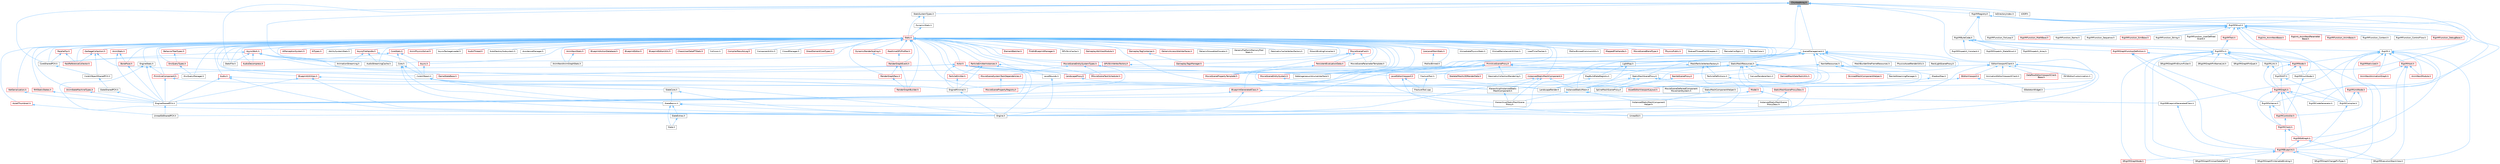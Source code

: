 digraph "ChunkedArray.h"
{
 // INTERACTIVE_SVG=YES
 // LATEX_PDF_SIZE
  bgcolor="transparent";
  edge [fontname=Helvetica,fontsize=10,labelfontname=Helvetica,labelfontsize=10];
  node [fontname=Helvetica,fontsize=10,shape=box,height=0.2,width=0.4];
  Node1 [id="Node000001",label="ChunkedArray.h",height=0.2,width=0.4,color="gray40", fillcolor="grey60", style="filled", fontcolor="black",tooltip=" "];
  Node1 -> Node2 [id="edge1_Node000001_Node000002",dir="back",color="steelblue1",style="solid",tooltip=" "];
  Node2 [id="Node000002",label="Core.h",height=0.2,width=0.4,color="grey40", fillcolor="white", style="filled",URL="$d6/dd7/Core_8h.html",tooltip=" "];
  Node2 -> Node3 [id="edge2_Node000002_Node000003",dir="back",color="steelblue1",style="solid",tooltip=" "];
  Node3 [id="Node000003",label="CoreUObject.h",height=0.2,width=0.4,color="grey40", fillcolor="white", style="filled",URL="$d0/ded/CoreUObject_8h.html",tooltip=" "];
  Node3 -> Node4 [id="edge3_Node000003_Node000004",dir="back",color="steelblue1",style="solid",tooltip=" "];
  Node4 [id="Node000004",label="Engine.h",height=0.2,width=0.4,color="grey40", fillcolor="white", style="filled",URL="$d1/d34/Public_2Engine_8h.html",tooltip=" "];
  Node3 -> Node5 [id="edge4_Node000003_Node000005",dir="back",color="steelblue1",style="solid",tooltip=" "];
  Node5 [id="Node000005",label="EngineMinimal.h",height=0.2,width=0.4,color="grey40", fillcolor="white", style="filled",URL="$d0/d2c/EngineMinimal_8h.html",tooltip=" "];
  Node5 -> Node4 [id="edge5_Node000005_Node000004",dir="back",color="steelblue1",style="solid",tooltip=" "];
  Node3 -> Node6 [id="edge6_Node000003_Node000006",dir="back",color="steelblue1",style="solid",tooltip=" "];
  Node6 [id="Node000006",label="SlateBasics.h",height=0.2,width=0.4,color="grey40", fillcolor="white", style="filled",URL="$da/d2f/SlateBasics_8h.html",tooltip=" "];
  Node6 -> Node4 [id="edge7_Node000006_Node000004",dir="back",color="steelblue1",style="solid",tooltip=" "];
  Node6 -> Node7 [id="edge8_Node000006_Node000007",dir="back",color="steelblue1",style="solid",tooltip=" "];
  Node7 [id="Node000007",label="Slate.h",height=0.2,width=0.4,color="grey40", fillcolor="white", style="filled",URL="$d2/dc0/Slate_8h.html",tooltip=" "];
  Node6 -> Node8 [id="edge9_Node000006_Node000008",dir="back",color="steelblue1",style="solid",tooltip=" "];
  Node8 [id="Node000008",label="SlateExtras.h",height=0.2,width=0.4,color="grey40", fillcolor="white", style="filled",URL="$d8/dec/SlateExtras_8h.html",tooltip=" "];
  Node8 -> Node7 [id="edge10_Node000008_Node000007",dir="back",color="steelblue1",style="solid",tooltip=" "];
  Node6 -> Node9 [id="edge11_Node000006_Node000009",dir="back",color="steelblue1",style="solid",tooltip=" "];
  Node9 [id="Node000009",label="UnrealEd.h",height=0.2,width=0.4,color="grey40", fillcolor="white", style="filled",URL="$d2/d5f/UnrealEd_8h.html",tooltip=" "];
  Node3 -> Node10 [id="edge12_Node000003_Node000010",dir="back",color="steelblue1",style="solid",tooltip=" "];
  Node10 [id="Node000010",label="SlateCore.h",height=0.2,width=0.4,color="grey40", fillcolor="white", style="filled",URL="$dc/d03/SlateCore_8h.html",tooltip=" "];
  Node10 -> Node4 [id="edge13_Node000010_Node000004",dir="back",color="steelblue1",style="solid",tooltip=" "];
  Node10 -> Node6 [id="edge14_Node000010_Node000006",dir="back",color="steelblue1",style="solid",tooltip=" "];
  Node2 -> Node4 [id="edge15_Node000002_Node000004",dir="back",color="steelblue1",style="solid",tooltip=" "];
  Node2 -> Node6 [id="edge16_Node000002_Node000006",dir="back",color="steelblue1",style="solid",tooltip=" "];
  Node1 -> Node11 [id="edge17_Node000001_Node000011",dir="back",color="steelblue1",style="solid",tooltip=" "];
  Node11 [id="Node000011",label="CoreSharedPCH.h",height=0.2,width=0.4,color="grey40", fillcolor="white", style="filled",URL="$d8/de5/CoreSharedPCH_8h.html",tooltip=" "];
  Node11 -> Node12 [id="edge18_Node000011_Node000012",dir="back",color="steelblue1",style="solid",tooltip=" "];
  Node12 [id="Node000012",label="CoreUObjectSharedPCH.h",height=0.2,width=0.4,color="grey40", fillcolor="white", style="filled",URL="$de/d2f/CoreUObjectSharedPCH_8h.html",tooltip=" "];
  Node12 -> Node13 [id="edge19_Node000012_Node000013",dir="back",color="steelblue1",style="solid",tooltip=" "];
  Node13 [id="Node000013",label="SlateSharedPCH.h",height=0.2,width=0.4,color="grey40", fillcolor="white", style="filled",URL="$d1/dfc/SlateSharedPCH_8h.html",tooltip=" "];
  Node13 -> Node14 [id="edge20_Node000013_Node000014",dir="back",color="steelblue1",style="solid",tooltip=" "];
  Node14 [id="Node000014",label="EngineSharedPCH.h",height=0.2,width=0.4,color="grey40", fillcolor="white", style="filled",URL="$dc/dbb/EngineSharedPCH_8h.html",tooltip=" "];
  Node14 -> Node15 [id="edge21_Node000014_Node000015",dir="back",color="steelblue1",style="solid",tooltip=" "];
  Node15 [id="Node000015",label="UnrealEdSharedPCH.h",height=0.2,width=0.4,color="grey40", fillcolor="white", style="filled",URL="$d1/de6/UnrealEdSharedPCH_8h.html",tooltip=" "];
  Node1 -> Node16 [id="edge22_Node000001_Node000016",dir="back",color="steelblue1",style="solid",tooltip=" "];
  Node16 [id="Node000016",label="IoDirectoryIndex.h",height=0.2,width=0.4,color="grey40", fillcolor="white", style="filled",URL="$d2/de0/IoDirectoryIndex_8h.html",tooltip=" "];
  Node1 -> Node17 [id="edge23_Node000001_Node000017",dir="back",color="steelblue1",style="solid",tooltip=" "];
  Node17 [id="Node000017",label="LightMap.h",height=0.2,width=0.4,color="grey40", fillcolor="white", style="filled",URL="$d1/d76/LightMap_8h.html",tooltip=" "];
  Node17 -> Node18 [id="edge24_Node000017_Node000018",dir="back",color="steelblue1",style="solid",tooltip=" "];
  Node18 [id="Node000018",label="InstancedStaticMesh.h",height=0.2,width=0.4,color="grey40", fillcolor="white", style="filled",URL="$dd/d89/InstancedStaticMesh_8h.html",tooltip=" "];
  Node18 -> Node19 [id="edge25_Node000018_Node000019",dir="back",color="steelblue1",style="solid",tooltip=" "];
  Node19 [id="Node000019",label="HierarchicalStaticMeshScene\lProxy.h",height=0.2,width=0.4,color="grey40", fillcolor="white", style="filled",URL="$d3/d4d/HierarchicalStaticMeshSceneProxy_8h.html",tooltip=" "];
  Node18 -> Node20 [id="edge26_Node000018_Node000020",dir="back",color="steelblue1",style="solid",tooltip=" "];
  Node20 [id="Node000020",label="InstancedStaticMeshComponent\lHelper.h",height=0.2,width=0.4,color="grey40", fillcolor="white", style="filled",URL="$dc/dc7/InstancedStaticMeshComponentHelper_8h.html",tooltip=" "];
  Node18 -> Node21 [id="edge27_Node000018_Node000021",dir="back",color="steelblue1",style="solid",tooltip=" "];
  Node21 [id="Node000021",label="InstancedStaticMeshScene\lProxyDesc.h",height=0.2,width=0.4,color="grey40", fillcolor="white", style="filled",URL="$db/dcf/InstancedStaticMeshSceneProxyDesc_8h.html",tooltip=" "];
  Node17 -> Node22 [id="edge28_Node000017_Node000022",dir="back",color="steelblue1",style="solid",tooltip=" "];
  Node22 [id="Node000022",label="MapBuildDataRegistry.h",height=0.2,width=0.4,color="grey40", fillcolor="white", style="filled",URL="$df/dac/MapBuildDataRegistry_8h.html",tooltip=" "];
  Node22 -> Node23 [id="edge29_Node000022_Node000023",dir="back",color="steelblue1",style="solid",tooltip=" "];
  Node23 [id="Node000023",label="LandscapeRender.h",height=0.2,width=0.4,color="grey40", fillcolor="white", style="filled",URL="$df/d67/LandscapeRender_8h.html",tooltip=" "];
  Node1 -> Node24 [id="edge30_Node000001_Node000024",dir="back",color="steelblue1",style="solid",tooltip=" "];
  Node24 [id="Node000024",label="MovieSceneDeferredComponent\lMovementSystem.h",height=0.2,width=0.4,color="grey40", fillcolor="white", style="filled",URL="$d6/d9d/MovieSceneDeferredComponentMovementSystem_8h.html",tooltip=" "];
  Node1 -> Node25 [id="edge31_Node000001_Node000025",dir="back",color="steelblue1",style="solid",tooltip=" "];
  Node25 [id="Node000025",label="RigVMRegistry.h",height=0.2,width=0.4,color="grey40", fillcolor="white", style="filled",URL="$dc/d40/RigVMRegistry_8h.html",tooltip=" "];
  Node25 -> Node26 [id="edge32_Node000025_Node000026",dir="back",color="steelblue1",style="solid",tooltip=" "];
  Node26 [id="Node000026",label="RigVM.h",height=0.2,width=0.4,color="grey40", fillcolor="white", style="filled",URL="$d0/d5e/RigVM_8h.html",tooltip=" "];
  Node26 -> Node27 [id="edge33_Node000026_Node000027",dir="back",color="steelblue1",style="solid",tooltip=" "];
  Node27 [id="Node000027",label="AnimNextAnimationGraph.h",height=0.2,width=0.4,color="red", fillcolor="#FFF0F0", style="filled",URL="$d4/dc3/AnimNextAnimationGraph_8h.html",tooltip=" "];
  Node26 -> Node32 [id="edge34_Node000026_Node000032",dir="back",color="steelblue1",style="solid",tooltip=" "];
  Node32 [id="Node000032",label="AnimNextModule.h",height=0.2,width=0.4,color="red", fillcolor="#FFF0F0", style="filled",URL="$d1/dac/AnimNextModule_8h.html",tooltip=" "];
  Node26 -> Node35 [id="edge35_Node000026_Node000035",dir="back",color="steelblue1",style="solid",tooltip=" "];
  Node35 [id="Node000035",label="RigVMBlueprint.h",height=0.2,width=0.4,color="red", fillcolor="#FFF0F0", style="filled",URL="$df/d44/RigVMBlueprint_8h.html",tooltip=" "];
  Node35 -> Node56 [id="edge36_Node000035_Node000056",dir="back",color="steelblue1",style="solid",tooltip=" "];
  Node56 [id="Node000056",label="SRigVMExecutionStackView.h",height=0.2,width=0.4,color="grey40", fillcolor="white", style="filled",URL="$d9/d2b/SRigVMExecutionStackView_8h.html",tooltip=" "];
  Node35 -> Node58 [id="edge37_Node000035_Node000058",dir="back",color="steelblue1",style="solid",tooltip=" "];
  Node58 [id="Node000058",label="SRigVMGraphChangePinType.h",height=0.2,width=0.4,color="grey40", fillcolor="white", style="filled",URL="$d4/da7/SRigVMGraphChangePinType_8h.html",tooltip=" "];
  Node35 -> Node61 [id="edge38_Node000035_Node000061",dir="back",color="steelblue1",style="solid",tooltip=" "];
  Node61 [id="Node000061",label="SRigVMGraphNode.h",height=0.2,width=0.4,color="red", fillcolor="#FFF0F0", style="filled",URL="$d0/d1e/SRigVMGraphNode_8h.html",tooltip=" "];
  Node35 -> Node63 [id="edge39_Node000035_Node000063",dir="back",color="steelblue1",style="solid",tooltip=" "];
  Node63 [id="Node000063",label="SRigVMGraphPinUserDataPath.h",height=0.2,width=0.4,color="grey40", fillcolor="white", style="filled",URL="$d5/d31/SRigVMGraphPinUserDataPath_8h.html",tooltip=" "];
  Node35 -> Node64 [id="edge40_Node000035_Node000064",dir="back",color="steelblue1",style="solid",tooltip=" "];
  Node64 [id="Node000064",label="SRigVMGraphPinVariableBinding.h",height=0.2,width=0.4,color="grey40", fillcolor="white", style="filled",URL="$db/dca/SRigVMGraphPinVariableBinding_8h.html",tooltip=" "];
  Node26 -> Node67 [id="edge41_Node000026_Node000067",dir="back",color="steelblue1",style="solid",tooltip=" "];
  Node67 [id="Node000067",label="RigVMBlueprintGeneratedClass.h",height=0.2,width=0.4,color="grey40", fillcolor="white", style="filled",URL="$d4/dec/RigVMBlueprintGeneratedClass_8h.html",tooltip=" "];
  Node67 -> Node35 [id="edge42_Node000067_Node000035",dir="back",color="steelblue1",style="solid",tooltip=" "];
  Node26 -> Node68 [id="edge43_Node000026_Node000068",dir="back",color="steelblue1",style="solid",tooltip=" "];
  Node68 [id="Node000068",label="RigVMCodeGenerator.h",height=0.2,width=0.4,color="grey40", fillcolor="white", style="filled",URL="$d4/d2b/RigVMCodeGenerator_8h.html",tooltip=" "];
  Node26 -> Node69 [id="edge44_Node000026_Node000069",dir="back",color="steelblue1",style="solid",tooltip=" "];
  Node69 [id="Node000069",label="RigVMCompiler.h",height=0.2,width=0.4,color="grey40", fillcolor="white", style="filled",URL="$d7/d63/RigVMCompiler_8h.html",tooltip=" "];
  Node69 -> Node35 [id="edge45_Node000069_Node000035",dir="back",color="steelblue1",style="solid",tooltip=" "];
  Node26 -> Node70 [id="edge46_Node000026_Node000070",dir="back",color="steelblue1",style="solid",tooltip=" "];
  Node70 [id="Node000070",label="RigVMEdGraph.h",height=0.2,width=0.4,color="red", fillcolor="#FFF0F0", style="filled",URL="$d9/d8c/RigVMEdGraph_8h.html",tooltip=" "];
  Node70 -> Node35 [id="edge47_Node000070_Node000035",dir="back",color="steelblue1",style="solid",tooltip=" "];
  Node70 -> Node56 [id="edge48_Node000070_Node000056",dir="back",color="steelblue1",style="solid",tooltip=" "];
  Node26 -> Node74 [id="edge49_Node000026_Node000074",dir="back",color="steelblue1",style="solid",tooltip=" "];
  Node74 [id="Node000074",label="RigVMHost.h",height=0.2,width=0.4,color="red", fillcolor="#FFF0F0", style="filled",URL="$d5/d04/RigVMHost_8h.html",tooltip=" "];
  Node74 -> Node27 [id="edge50_Node000074_Node000027",dir="back",color="steelblue1",style="solid",tooltip=" "];
  Node74 -> Node32 [id="edge51_Node000074_Node000032",dir="back",color="steelblue1",style="solid",tooltip=" "];
  Node74 -> Node35 [id="edge52_Node000074_Node000035",dir="back",color="steelblue1",style="solid",tooltip=" "];
  Node74 -> Node56 [id="edge53_Node000074_Node000056",dir="back",color="steelblue1",style="solid",tooltip=" "];
  Node26 -> Node115 [id="edge54_Node000026_Node000115",dir="back",color="steelblue1",style="solid",tooltip=" "];
  Node115 [id="Node000115",label="RigVMNativized.h",height=0.2,width=0.4,color="red", fillcolor="#FFF0F0", style="filled",URL="$df/d99/RigVMNativized_8h.html",tooltip=" "];
  Node26 -> Node117 [id="edge55_Node000026_Node000117",dir="back",color="steelblue1",style="solid",tooltip=" "];
  Node117 [id="Node000117",label="RigVMNode.h",height=0.2,width=0.4,color="red", fillcolor="#FFF0F0", style="filled",URL="$df/d31/RigVMNode_8h.html",tooltip=" "];
  Node117 -> Node118 [id="edge56_Node000117_Node000118",dir="back",color="steelblue1",style="solid",tooltip=" "];
  Node118 [id="Node000118",label="RigVMAST.h",height=0.2,width=0.4,color="grey40", fillcolor="white", style="filled",URL="$d9/d6d/RigVMAST_8h.html",tooltip=" "];
  Node118 -> Node69 [id="edge57_Node000118_Node000069",dir="back",color="steelblue1",style="solid",tooltip=" "];
  Node118 -> Node119 [id="edge58_Node000118_Node000119",dir="back",color="steelblue1",style="solid",tooltip=" "];
  Node119 [id="Node000119",label="RigVMGraph.h",height=0.2,width=0.4,color="red", fillcolor="#FFF0F0", style="filled",URL="$d7/dfd/RigVMGraph_8h.html",tooltip=" "];
  Node119 -> Node120 [id="edge59_Node000119_Node000120",dir="back",color="steelblue1",style="solid",tooltip=" "];
  Node120 [id="Node000120",label="RigVMClient.h",height=0.2,width=0.4,color="red", fillcolor="#FFF0F0", style="filled",URL="$db/d93/RigVMClient_8h.html",tooltip=" "];
  Node120 -> Node35 [id="edge60_Node000120_Node000035",dir="back",color="steelblue1",style="solid",tooltip=" "];
  Node120 -> Node70 [id="edge61_Node000120_Node000070",dir="back",color="steelblue1",style="solid",tooltip=" "];
  Node119 -> Node68 [id="edge62_Node000119_Node000068",dir="back",color="steelblue1",style="solid",tooltip=" "];
  Node119 -> Node69 [id="edge63_Node000119_Node000069",dir="back",color="steelblue1",style="solid",tooltip=" "];
  Node119 -> Node124 [id="edge64_Node000119_Node000124",dir="back",color="steelblue1",style="solid",tooltip=" "];
  Node124 [id="Node000124",label="RigVMController.h",height=0.2,width=0.4,color="red", fillcolor="#FFF0F0", style="filled",URL="$da/d1e/RigVMController_8h.html",tooltip=" "];
  Node124 -> Node120 [id="edge65_Node000124_Node000120",dir="back",color="steelblue1",style="solid",tooltip=" "];
  Node119 -> Node70 [id="edge66_Node000119_Node000070",dir="back",color="steelblue1",style="solid",tooltip=" "];
  Node119 -> Node135 [id="edge67_Node000119_Node000135",dir="back",color="steelblue1",style="solid",tooltip=" "];
  Node135 [id="Node000135",label="RigVMSchema.h",height=0.2,width=0.4,color="grey40", fillcolor="white", style="filled",URL="$d7/dc2/RigVMSchema_8h.html",tooltip=" "];
  Node135 -> Node120 [id="edge68_Node000135_Node000120",dir="back",color="steelblue1",style="solid",tooltip=" "];
  Node135 -> Node124 [id="edge69_Node000135_Node000124",dir="back",color="steelblue1",style="solid",tooltip=" "];
  Node117 -> Node140 [id="edge70_Node000117_Node000140",dir="back",color="steelblue1",style="solid",tooltip=" "];
  Node140 [id="Node000140",label="RigVMEnumNode.h",height=0.2,width=0.4,color="grey40", fillcolor="white", style="filled",URL="$d8/d16/RigVMEnumNode_8h.html",tooltip=" "];
  Node140 -> Node124 [id="edge71_Node000140_Node000124",dir="back",color="steelblue1",style="solid",tooltip=" "];
  Node117 -> Node119 [id="edge72_Node000117_Node000119",dir="back",color="steelblue1",style="solid",tooltip=" "];
  Node26 -> Node56 [id="edge73_Node000026_Node000056",dir="back",color="steelblue1",style="solid",tooltip=" "];
  Node25 -> Node118 [id="edge74_Node000025_Node000118",dir="back",color="steelblue1",style="solid",tooltip=" "];
  Node25 -> Node158 [id="edge75_Node000025_Node000158",dir="back",color="steelblue1",style="solid",tooltip=" "];
  Node158 [id="Node000158",label="RigVMByteCode.h",height=0.2,width=0.4,color="grey40", fillcolor="white", style="filled",URL="$da/d6c/RigVMByteCode_8h.html",tooltip=" "];
  Node158 -> Node26 [id="edge76_Node000158_Node000026",dir="back",color="steelblue1",style="solid",tooltip=" "];
  Node158 -> Node159 [id="edge77_Node000158_Node000159",dir="back",color="steelblue1",style="solid",tooltip=" "];
  Node159 [id="Node000159",label="RigVMDispatch_Array.h",height=0.2,width=0.4,color="grey40", fillcolor="white", style="filled",URL="$d5/d45/RigVMDispatch__Array_8h.html",tooltip=" "];
  Node158 -> Node160 [id="edge78_Node000158_Node000160",dir="back",color="steelblue1",style="solid",tooltip=" "];
  Node160 [id="Node000160",label="RigVMDispatch_Constant.h",height=0.2,width=0.4,color="grey40", fillcolor="white", style="filled",URL="$d2/dbe/RigVMDispatch__Constant_8h.html",tooltip=" "];
  Node158 -> Node161 [id="edge79_Node000158_Node000161",dir="back",color="steelblue1",style="solid",tooltip=" "];
  Node161 [id="Node000161",label="RigVMDispatch_MakeStruct.h",height=0.2,width=0.4,color="grey40", fillcolor="white", style="filled",URL="$db/d49/RigVMDispatch__MakeStruct_8h.html",tooltip=" "];
  Node158 -> Node162 [id="edge80_Node000158_Node000162",dir="back",color="steelblue1",style="solid",tooltip=" "];
  Node162 [id="Node000162",label="RigVMGraphFunctionDefinition.h",height=0.2,width=0.4,color="red", fillcolor="#FFF0F0", style="filled",URL="$d1/db1/RigVMGraphFunctionDefinition_8h.html",tooltip=" "];
  Node162 -> Node35 [id="edge81_Node000162_Node000035",dir="back",color="steelblue1",style="solid",tooltip=" "];
  Node162 -> Node117 [id="edge82_Node000162_Node000117",dir="back",color="steelblue1",style="solid",tooltip=" "];
  Node162 -> Node135 [id="edge83_Node000162_Node000135",dir="back",color="steelblue1",style="solid",tooltip=" "];
  Node158 -> Node164 [id="edge84_Node000158_Node000164",dir="back",color="steelblue1",style="solid",tooltip=" "];
  Node164 [id="Node000164",label="RigVMPin.h",height=0.2,width=0.4,color="grey40", fillcolor="white", style="filled",URL="$d3/d56/RigVMPin_8h.html",tooltip=" "];
  Node164 -> Node118 [id="edge85_Node000164_Node000118",dir="back",color="steelblue1",style="solid",tooltip=" "];
  Node164 -> Node140 [id="edge86_Node000164_Node000140",dir="back",color="steelblue1",style="solid",tooltip=" "];
  Node164 -> Node165 [id="edge87_Node000164_Node000165",dir="back",color="steelblue1",style="solid",tooltip=" "];
  Node165 [id="Node000165",label="RigVMLink.h",height=0.2,width=0.4,color="grey40", fillcolor="white", style="filled",URL="$d0/db1/RigVMLink_8h.html",tooltip=" "];
  Node165 -> Node118 [id="edge88_Node000165_Node000118",dir="back",color="steelblue1",style="solid",tooltip=" "];
  Node165 -> Node119 [id="edge89_Node000165_Node000119",dir="back",color="steelblue1",style="solid",tooltip=" "];
  Node164 -> Node117 [id="edge90_Node000164_Node000117",dir="back",color="steelblue1",style="solid",tooltip=" "];
  Node164 -> Node58 [id="edge91_Node000164_Node000058",dir="back",color="steelblue1",style="solid",tooltip=" "];
  Node164 -> Node61 [id="edge92_Node000164_Node000061",dir="back",color="steelblue1",style="solid",tooltip=" "];
  Node164 -> Node166 [id="edge93_Node000164_Node000166",dir="back",color="steelblue1",style="solid",tooltip=" "];
  Node166 [id="Node000166",label="SRigVMGraphPinEnumPicker.h",height=0.2,width=0.4,color="grey40", fillcolor="white", style="filled",URL="$d9/dd1/SRigVMGraphPinEnumPicker_8h.html",tooltip=" "];
  Node164 -> Node73 [id="edge94_Node000164_Node000073",dir="back",color="steelblue1",style="solid",tooltip=" "];
  Node73 [id="Node000073",label="SRigVMGraphPinNameList.h",height=0.2,width=0.4,color="grey40", fillcolor="white", style="filled",URL="$d7/dfc/SRigVMGraphPinNameList_8h.html",tooltip=" "];
  Node164 -> Node167 [id="edge95_Node000164_Node000167",dir="back",color="steelblue1",style="solid",tooltip=" "];
  Node167 [id="Node000167",label="SRigVMGraphPinQuat.h",height=0.2,width=0.4,color="grey40", fillcolor="white", style="filled",URL="$de/dda/SRigVMGraphPinQuat_8h.html",tooltip=" "];
  Node164 -> Node63 [id="edge96_Node000164_Node000063",dir="back",color="steelblue1",style="solid",tooltip=" "];
  Node164 -> Node64 [id="edge97_Node000164_Node000064",dir="back",color="steelblue1",style="solid",tooltip=" "];
  Node25 -> Node164 [id="edge98_Node000025_Node000164",dir="back",color="steelblue1",style="solid",tooltip=" "];
  Node25 -> Node135 [id="edge99_Node000025_Node000135",dir="back",color="steelblue1",style="solid",tooltip=" "];
  Node25 -> Node168 [id="edge100_Node000025_Node000168",dir="back",color="steelblue1",style="solid",tooltip=" "];
  Node168 [id="Node000168",label="RigVMStruct.h",height=0.2,width=0.4,color="grey40", fillcolor="white", style="filled",URL="$de/dfb/RigVMStruct_8h.html",tooltip=" "];
  Node168 -> Node95 [id="edge101_Node000168_Node000095",dir="back",color="steelblue1",style="solid",tooltip=" "];
  Node95 [id="Node000095",label="RigUnit_AnimNextBase.h",height=0.2,width=0.4,color="red", fillcolor="#FFF0F0", style="filled",URL="$df/d32/RigUnit__AnimNextBase_8h.html",tooltip=" "];
  Node168 -> Node169 [id="edge102_Node000168_Node000169",dir="back",color="steelblue1",style="solid",tooltip=" "];
  Node169 [id="Node000169",label="RigUnit_AnimNextParameter\lBase.h",height=0.2,width=0.4,color="red", fillcolor="#FFF0F0", style="filled",URL="$d6/d66/RigUnit__AnimNextParameterBase_8h.html",tooltip=" "];
  Node168 -> Node69 [id="edge103_Node000168_Node000069",dir="back",color="steelblue1",style="solid",tooltip=" "];
  Node168 -> Node170 [id="edge104_Node000168_Node000170",dir="back",color="steelblue1",style="solid",tooltip=" "];
  Node170 [id="Node000170",label="RigVMFunction_AnimBase.h",height=0.2,width=0.4,color="red", fillcolor="#FFF0F0", style="filled",URL="$d8/da4/RigVMFunction__AnimBase_8h.html",tooltip=" "];
  Node168 -> Node177 [id="edge105_Node000168_Node000177",dir="back",color="steelblue1",style="solid",tooltip=" "];
  Node177 [id="Node000177",label="RigVMFunction_Context.h",height=0.2,width=0.4,color="grey40", fillcolor="white", style="filled",URL="$d0/d18/RigVMFunction__Context_8h.html",tooltip=" "];
  Node168 -> Node178 [id="edge106_Node000168_Node000178",dir="back",color="steelblue1",style="solid",tooltip=" "];
  Node178 [id="Node000178",label="RigVMFunction_ControlFlow.h",height=0.2,width=0.4,color="grey40", fillcolor="white", style="filled",URL="$d6/d2f/RigVMFunction__ControlFlow_8h.html",tooltip=" "];
  Node168 -> Node179 [id="edge107_Node000168_Node000179",dir="back",color="steelblue1",style="solid",tooltip=" "];
  Node179 [id="Node000179",label="RigVMFunction_DebugBase.h",height=0.2,width=0.4,color="red", fillcolor="#FFF0F0", style="filled",URL="$de/dff/RigVMFunction__DebugBase_8h.html",tooltip=" "];
  Node168 -> Node187 [id="edge108_Node000168_Node000187",dir="back",color="steelblue1",style="solid",tooltip=" "];
  Node187 [id="Node000187",label="RigVMFunction_ForLoop.h",height=0.2,width=0.4,color="grey40", fillcolor="white", style="filled",URL="$de/d12/RigVMFunction__ForLoop_8h.html",tooltip=" "];
  Node168 -> Node188 [id="edge109_Node000168_Node000188",dir="back",color="steelblue1",style="solid",tooltip=" "];
  Node188 [id="Node000188",label="RigVMFunction_MathBase.h",height=0.2,width=0.4,color="red", fillcolor="#FFF0F0", style="filled",URL="$d2/da2/RigVMFunction__MathBase_8h.html",tooltip=" "];
  Node168 -> Node203 [id="edge110_Node000168_Node000203",dir="back",color="steelblue1",style="solid",tooltip=" "];
  Node203 [id="Node000203",label="RigVMFunction_Name.h",height=0.2,width=0.4,color="grey40", fillcolor="white", style="filled",URL="$d0/d8e/RigVMFunction__Name_8h.html",tooltip=" "];
  Node168 -> Node204 [id="edge111_Node000168_Node000204",dir="back",color="steelblue1",style="solid",tooltip=" "];
  Node204 [id="Node000204",label="RigVMFunction_Sequence.h",height=0.2,width=0.4,color="grey40", fillcolor="white", style="filled",URL="$d9/de3/RigVMFunction__Sequence_8h.html",tooltip=" "];
  Node168 -> Node205 [id="edge112_Node000168_Node000205",dir="back",color="steelblue1",style="solid",tooltip=" "];
  Node205 [id="Node000205",label="RigVMFunction_SimBase.h",height=0.2,width=0.4,color="red", fillcolor="#FFF0F0", style="filled",URL="$de/dca/RigVMFunction__SimBase_8h.html",tooltip=" "];
  Node168 -> Node213 [id="edge113_Node000168_Node000213",dir="back",color="steelblue1",style="solid",tooltip=" "];
  Node213 [id="Node000213",label="RigVMFunction_String.h",height=0.2,width=0.4,color="grey40", fillcolor="white", style="filled",URL="$d6/d74/RigVMFunction__String_8h.html",tooltip=" "];
  Node168 -> Node214 [id="edge114_Node000168_Node000214",dir="back",color="steelblue1",style="solid",tooltip=" "];
  Node214 [id="Node000214",label="RigVMFunction_UserDefined\lEvent.h",height=0.2,width=0.4,color="grey40", fillcolor="white", style="filled",URL="$d7/d35/RigVMFunction__UserDefinedEvent_8h.html",tooltip=" "];
  Node168 -> Node117 [id="edge115_Node000168_Node000117",dir="back",color="steelblue1",style="solid",tooltip=" "];
  Node168 -> Node215 [id="edge116_Node000168_Node000215",dir="back",color="steelblue1",style="solid",tooltip=" "];
  Node215 [id="Node000215",label="RigVMTrait.h",height=0.2,width=0.4,color="red", fillcolor="#FFF0F0", style="filled",URL="$d7/d56/RigVMTrait_8h.html",tooltip=" "];
  Node215 -> Node164 [id="edge117_Node000215_Node000164",dir="back",color="steelblue1",style="solid",tooltip=" "];
  Node168 -> Node153 [id="edge118_Node000168_Node000153",dir="back",color="steelblue1",style="solid",tooltip=" "];
  Node153 [id="Node000153",label="RigVMUnitNode.h",height=0.2,width=0.4,color="red", fillcolor="#FFF0F0", style="filled",URL="$d1/dbc/RigVMUnitNode_8h.html",tooltip=" "];
  Node153 -> Node69 [id="edge119_Node000153_Node000069",dir="back",color="steelblue1",style="solid",tooltip=" "];
  Node153 -> Node124 [id="edge120_Node000153_Node000124",dir="back",color="steelblue1",style="solid",tooltip=" "];
  Node1 -> Node218 [id="edge121_Node000001_Node000218",dir="back",color="steelblue1",style="solid",tooltip=" "];
  Node218 [id="Node000218",label="SceneManagement.h",height=0.2,width=0.4,color="grey40", fillcolor="white", style="filled",URL="$de/db9/SceneManagement_8h.html",tooltip=" "];
  Node218 -> Node219 [id="edge122_Node000218_Node000219",dir="back",color="steelblue1",style="solid",tooltip=" "];
  Node219 [id="Node000219",label="EditorViewportClient.h",height=0.2,width=0.4,color="grey40", fillcolor="white", style="filled",URL="$d4/d41/EditorViewportClient_8h.html",tooltip=" "];
  Node219 -> Node220 [id="edge123_Node000219_Node000220",dir="back",color="steelblue1",style="solid",tooltip=" "];
  Node220 [id="Node000220",label="AnimationEditorViewportClient.h",height=0.2,width=0.4,color="grey40", fillcolor="white", style="filled",URL="$d1/d45/AnimationEditorViewportClient_8h.html",tooltip=" "];
  Node219 -> Node221 [id="edge124_Node000219_Node000221",dir="back",color="steelblue1",style="solid",tooltip=" "];
  Node221 [id="Node000221",label="DataflowEditorViewportClient\lBase.h",height=0.2,width=0.4,color="red", fillcolor="#FFF0F0", style="filled",URL="$d8/ddd/DataflowEditorViewportClientBase_8h.html",tooltip=" "];
  Node219 -> Node224 [id="edge125_Node000219_Node000224",dir="back",color="steelblue1",style="solid",tooltip=" "];
  Node224 [id="Node000224",label="ISCSEditorCustomization.h",height=0.2,width=0.4,color="grey40", fillcolor="white", style="filled",URL="$de/d19/ISCSEditorCustomization_8h.html",tooltip=" "];
  Node219 -> Node225 [id="edge126_Node000219_Node000225",dir="back",color="steelblue1",style="solid",tooltip=" "];
  Node225 [id="Node000225",label="LevelEditorViewport.h",height=0.2,width=0.4,color="red", fillcolor="#FFF0F0", style="filled",URL="$d4/ddf/LevelEditorViewport_8h.html",tooltip=" "];
  Node225 -> Node230 [id="edge127_Node000225_Node000230",dir="back",color="steelblue1",style="solid",tooltip=" "];
  Node230 [id="Node000230",label="FractureTool.cpp",height=0.2,width=0.4,color="grey40", fillcolor="white", style="filled",URL="$dc/d9a/FractureTool_8cpp.html",tooltip=" "];
  Node225 -> Node9 [id="edge128_Node000225_Node000009",dir="back",color="steelblue1",style="solid",tooltip=" "];
  Node219 -> Node231 [id="edge129_Node000219_Node000231",dir="back",color="steelblue1",style="solid",tooltip=" "];
  Node231 [id="Node000231",label="SEditorViewport.h",height=0.2,width=0.4,color="red", fillcolor="#FFF0F0", style="filled",URL="$dd/de0/SEditorViewport_8h.html",tooltip=" "];
  Node231 -> Node232 [id="edge130_Node000231_Node000232",dir="back",color="steelblue1",style="solid",tooltip=" "];
  Node232 [id="Node000232",label="AssetEditorViewportLayout.h",height=0.2,width=0.4,color="red", fillcolor="#FFF0F0", style="filled",URL="$df/d46/AssetEditorViewportLayout_8h.html",tooltip=" "];
  Node231 -> Node241 [id="edge131_Node000231_Node000241",dir="back",color="steelblue1",style="solid",tooltip=" "];
  Node241 [id="Node000241",label="SSkeletonWidget.h",height=0.2,width=0.4,color="grey40", fillcolor="white", style="filled",URL="$dd/da7/SSkeletonWidget_8h.html",tooltip=" "];
  Node219 -> Node241 [id="edge132_Node000219_Node000241",dir="back",color="steelblue1",style="solid",tooltip=" "];
  Node219 -> Node9 [id="edge133_Node000219_Node000009",dir="back",color="steelblue1",style="solid",tooltip=" "];
  Node219 -> Node15 [id="edge134_Node000219_Node000015",dir="back",color="steelblue1",style="solid",tooltip=" "];
  Node218 -> Node4 [id="edge135_Node000218_Node000004",dir="back",color="steelblue1",style="solid",tooltip=" "];
  Node218 -> Node5 [id="edge136_Node000218_Node000005",dir="back",color="steelblue1",style="solid",tooltip=" "];
  Node218 -> Node14 [id="edge137_Node000218_Node000014",dir="back",color="steelblue1",style="solid",tooltip=" "];
  Node218 -> Node242 [id="edge138_Node000218_Node000242",dir="back",color="steelblue1",style="solid",tooltip=" "];
  Node242 [id="Node000242",label="FractureTool.h",height=0.2,width=0.4,color="grey40", fillcolor="white", style="filled",URL="$d4/d30/FractureTool_8h.html",tooltip=" "];
  Node242 -> Node230 [id="edge139_Node000242_Node000230",dir="back",color="steelblue1",style="solid",tooltip=" "];
  Node218 -> Node243 [id="edge140_Node000218_Node000243",dir="back",color="steelblue1",style="solid",tooltip=" "];
  Node243 [id="Node000243",label="HeterogeneousVolumeInterface.h",height=0.2,width=0.4,color="grey40", fillcolor="white", style="filled",URL="$d3/de3/HeterogeneousVolumeInterface_8h.html",tooltip=" "];
  Node218 -> Node23 [id="edge141_Node000218_Node000023",dir="back",color="steelblue1",style="solid",tooltip=" "];
  Node218 -> Node17 [id="edge142_Node000218_Node000017",dir="back",color="steelblue1",style="solid",tooltip=" "];
  Node218 -> Node244 [id="edge143_Node000218_Node000244",dir="back",color="steelblue1",style="solid",tooltip=" "];
  Node244 [id="Node000244",label="MeshBuilderOneFrameResources.h",height=0.2,width=0.4,color="grey40", fillcolor="white", style="filled",URL="$df/d7c/MeshBuilderOneFrameResources_8h.html",tooltip=" "];
  Node218 -> Node245 [id="edge144_Node000218_Node000245",dir="back",color="steelblue1",style="solid",tooltip=" "];
  Node245 [id="Node000245",label="MeshParticleVertexFactory.h",height=0.2,width=0.4,color="grey40", fillcolor="white", style="filled",URL="$d5/d83/MeshParticleVertexFactory_8h.html",tooltip=" "];
  Node245 -> Node4 [id="edge145_Node000245_Node000004",dir="back",color="steelblue1",style="solid",tooltip=" "];
  Node245 -> Node5 [id="edge146_Node000245_Node000005",dir="back",color="steelblue1",style="solid",tooltip=" "];
  Node245 -> Node246 [id="edge147_Node000245_Node000246",dir="back",color="steelblue1",style="solid",tooltip=" "];
  Node246 [id="Node000246",label="ParticleDefinitions.h",height=0.2,width=0.4,color="grey40", fillcolor="white", style="filled",URL="$db/dde/ParticleDefinitions_8h.html",tooltip=" "];
  Node246 -> Node9 [id="edge148_Node000246_Node000009",dir="back",color="steelblue1",style="solid",tooltip=" "];
  Node218 -> Node247 [id="edge149_Node000218_Node000247",dir="back",color="steelblue1",style="solid",tooltip=" "];
  Node247 [id="Node000247",label="NaniteResources.h",height=0.2,width=0.4,color="grey40", fillcolor="white", style="filled",URL="$d7/d8b/NaniteResources_8h.html",tooltip=" "];
  Node247 -> Node248 [id="edge150_Node000247_Node000248",dir="back",color="steelblue1",style="solid",tooltip=" "];
  Node248 [id="Node000248",label="NaniteSceneProxy.h",height=0.2,width=0.4,color="red", fillcolor="#FFF0F0", style="filled",URL="$de/dae/NaniteSceneProxy_8h.html",tooltip=" "];
  Node248 -> Node251 [id="edge151_Node000248_Node000251",dir="back",color="steelblue1",style="solid",tooltip=" "];
  Node251 [id="Node000251",label="SplineMeshSceneProxy.h",height=0.2,width=0.4,color="grey40", fillcolor="white", style="filled",URL="$dd/dcb/SplineMeshSceneProxy_8h.html",tooltip=" "];
  Node247 -> Node252 [id="edge152_Node000247_Node000252",dir="back",color="steelblue1",style="solid",tooltip=" "];
  Node252 [id="Node000252",label="NaniteStreamingManager.h",height=0.2,width=0.4,color="grey40", fillcolor="white", style="filled",URL="$d2/d3f/NaniteStreamingManager_8h.html",tooltip=" "];
  Node247 -> Node253 [id="edge153_Node000247_Node000253",dir="back",color="steelblue1",style="solid",tooltip=" "];
  Node253 [id="Node000253",label="SkinnedMeshComponentHelper.h",height=0.2,width=0.4,color="red", fillcolor="#FFF0F0", style="filled",URL="$db/d81/SkinnedMeshComponentHelper_8h.html",tooltip=" "];
  Node247 -> Node255 [id="edge154_Node000247_Node000255",dir="back",color="steelblue1",style="solid",tooltip=" "];
  Node255 [id="Node000255",label="StaticMeshSceneProxyDesc.h",height=0.2,width=0.4,color="red", fillcolor="#FFF0F0", style="filled",URL="$d0/d31/StaticMeshSceneProxyDesc_8h.html",tooltip=" "];
  Node255 -> Node21 [id="edge155_Node000255_Node000021",dir="back",color="steelblue1",style="solid",tooltip=" "];
  Node218 -> Node246 [id="edge156_Node000218_Node000246",dir="back",color="steelblue1",style="solid",tooltip=" "];
  Node218 -> Node257 [id="edge157_Node000218_Node000257",dir="back",color="steelblue1",style="solid",tooltip=" "];
  Node257 [id="Node000257",label="PhysicsAssetRenderUtils.h",height=0.2,width=0.4,color="grey40", fillcolor="white", style="filled",URL="$d2/dee/PhysicsAssetRenderUtils_8h.html",tooltip=" "];
  Node218 -> Node258 [id="edge158_Node000218_Node000258",dir="back",color="steelblue1",style="solid",tooltip=" "];
  Node258 [id="Node000258",label="RectLightSceneProxy.h",height=0.2,width=0.4,color="grey40", fillcolor="white", style="filled",URL="$d4/d78/RectLightSceneProxy_8h.html",tooltip=" "];
  Node218 -> Node259 [id="edge159_Node000218_Node000259",dir="back",color="steelblue1",style="solid",tooltip=" "];
  Node259 [id="Node000259",label="ShadowMap.h",height=0.2,width=0.4,color="grey40", fillcolor="white", style="filled",URL="$d1/ddb/ShadowMap_8h.html",tooltip=" "];
  Node259 -> Node18 [id="edge160_Node000259_Node000018",dir="back",color="steelblue1",style="solid",tooltip=" "];
  Node218 -> Node260 [id="edge161_Node000218_Node000260",dir="back",color="steelblue1",style="solid",tooltip=" "];
  Node260 [id="Node000260",label="StaticMeshResources.h",height=0.2,width=0.4,color="grey40", fillcolor="white", style="filled",URL="$d0/db7/StaticMeshResources_8h.html",tooltip=" "];
  Node260 -> Node261 [id="edge162_Node000260_Node000261",dir="back",color="steelblue1",style="solid",tooltip=" "];
  Node261 [id="Node000261",label="CanvasRendererItem.h",height=0.2,width=0.4,color="grey40", fillcolor="white", style="filled",URL="$d7/d93/CanvasRendererItem_8h.html",tooltip=" "];
  Node260 -> Node262 [id="edge163_Node000260_Node000262",dir="back",color="steelblue1",style="solid",tooltip=" "];
  Node262 [id="Node000262",label="DerivedMeshDataTaskUtils.h",height=0.2,width=0.4,color="red", fillcolor="#FFF0F0", style="filled",URL="$d2/d98/DerivedMeshDataTaskUtils_8h.html",tooltip=" "];
  Node260 -> Node338 [id="edge164_Node000260_Node000338",dir="back",color="steelblue1",style="solid",tooltip=" "];
  Node338 [id="Node000338",label="GeometryCollectionRendering.h",height=0.2,width=0.4,color="grey40", fillcolor="white", style="filled",URL="$dc/d68/GeometryCollectionRendering_8h.html",tooltip=" "];
  Node260 -> Node339 [id="edge165_Node000260_Node000339",dir="back",color="steelblue1",style="solid",tooltip=" "];
  Node339 [id="Node000339",label="HierarchicalInstancedStatic\lMeshComponent.h",height=0.2,width=0.4,color="grey40", fillcolor="white", style="filled",URL="$d3/ddb/HierarchicalInstancedStaticMeshComponent_8h.html",tooltip=" "];
  Node339 -> Node19 [id="edge166_Node000339_Node000019",dir="back",color="steelblue1",style="solid",tooltip=" "];
  Node260 -> Node19 [id="edge167_Node000260_Node000019",dir="back",color="steelblue1",style="solid",tooltip=" "];
  Node260 -> Node18 [id="edge168_Node000260_Node000018",dir="back",color="steelblue1",style="solid",tooltip=" "];
  Node260 -> Node340 [id="edge169_Node000260_Node000340",dir="back",color="steelblue1",style="solid",tooltip=" "];
  Node340 [id="Node000340",label="InstancedStaticMeshComponent.h",height=0.2,width=0.4,color="red", fillcolor="#FFF0F0", style="filled",URL="$d8/d5d/InstancedStaticMeshComponent_8h.html",tooltip=" "];
  Node340 -> Node4 [id="edge170_Node000340_Node000004",dir="back",color="steelblue1",style="solid",tooltip=" "];
  Node340 -> Node339 [id="edge171_Node000340_Node000339",dir="back",color="steelblue1",style="solid",tooltip=" "];
  Node340 -> Node19 [id="edge172_Node000340_Node000019",dir="back",color="steelblue1",style="solid",tooltip=" "];
  Node340 -> Node18 [id="edge173_Node000340_Node000018",dir="back",color="steelblue1",style="solid",tooltip=" "];
  Node260 -> Node23 [id="edge174_Node000260_Node000023",dir="back",color="steelblue1",style="solid",tooltip=" "];
  Node260 -> Node346 [id="edge175_Node000260_Node000346",dir="back",color="steelblue1",style="solid",tooltip=" "];
  Node346 [id="Node000346",label="Model.h",height=0.2,width=0.4,color="red", fillcolor="#FFF0F0", style="filled",URL="$dd/d63/Public_2Model_8h.html",tooltip=" "];
  Node346 -> Node4 [id="edge176_Node000346_Node000004",dir="back",color="steelblue1",style="solid",tooltip=" "];
  Node346 -> Node14 [id="edge177_Node000346_Node000014",dir="back",color="steelblue1",style="solid",tooltip=" "];
  Node260 -> Node350 [id="edge178_Node000260_Node000350",dir="back",color="steelblue1",style="solid",tooltip=" "];
  Node350 [id="Node000350",label="SkeletalMeshLODRenderData.h",height=0.2,width=0.4,color="red", fillcolor="#FFF0F0", style="filled",URL="$d0/d5a/SkeletalMeshLODRenderData_8h.html",tooltip=" "];
  Node260 -> Node251 [id="edge179_Node000260_Node000251",dir="back",color="steelblue1",style="solid",tooltip=" "];
  Node260 -> Node250 [id="edge180_Node000260_Node000250",dir="back",color="steelblue1",style="solid",tooltip=" "];
  Node250 [id="Node000250",label="StaticMeshComponentHelper.h",height=0.2,width=0.4,color="grey40", fillcolor="white", style="filled",URL="$dc/dc1/StaticMeshComponentHelper_8h.html",tooltip=" "];
  Node250 -> Node20 [id="edge181_Node000250_Node000020",dir="back",color="steelblue1",style="solid",tooltip=" "];
  Node218 -> Node359 [id="edge182_Node000218_Node000359",dir="back",color="steelblue1",style="solid",tooltip=" "];
  Node359 [id="Node000359",label="StaticMeshSceneProxy.h",height=0.2,width=0.4,color="grey40", fillcolor="white", style="filled",URL="$d8/d6d/StaticMeshSceneProxy_8h.html",tooltip=" "];
  Node359 -> Node18 [id="edge183_Node000359_Node000018",dir="back",color="steelblue1",style="solid",tooltip=" "];
  Node359 -> Node23 [id="edge184_Node000359_Node000023",dir="back",color="steelblue1",style="solid",tooltip=" "];
  Node359 -> Node251 [id="edge185_Node000359_Node000251",dir="back",color="steelblue1",style="solid",tooltip=" "];
  Node359 -> Node250 [id="edge186_Node000359_Node000250",dir="back",color="steelblue1",style="solid",tooltip=" "];
  Node359 -> Node255 [id="edge187_Node000359_Node000255",dir="back",color="steelblue1",style="solid",tooltip=" "];
  Node1 -> Node360 [id="edge188_Node000001_Node000360",dir="back",color="steelblue1",style="solid",tooltip=" "];
  Node360 [id="Node000360",label="StatsFile.h",height=0.2,width=0.4,color="grey40", fillcolor="white", style="filled",URL="$d7/d3b/StatsFile_8h.html",tooltip=" "];
  Node1 -> Node361 [id="edge189_Node000001_Node000361",dir="back",color="steelblue1",style="solid",tooltip=" "];
  Node361 [id="Node000361",label="StatsSystemTypes.h",height=0.2,width=0.4,color="grey40", fillcolor="white", style="filled",URL="$d1/d5a/StatsSystemTypes_8h.html",tooltip=" "];
  Node361 -> Node362 [id="edge190_Node000361_Node000362",dir="back",color="steelblue1",style="solid",tooltip=" "];
  Node362 [id="Node000362",label="DynamicStats.h",height=0.2,width=0.4,color="grey40", fillcolor="white", style="filled",URL="$dc/d24/DynamicStats_8h.html",tooltip=" "];
  Node362 -> Node363 [id="edge191_Node000362_Node000363",dir="back",color="steelblue1",style="solid",tooltip=" "];
  Node363 [id="Node000363",label="Stats.h",height=0.2,width=0.4,color="red", fillcolor="#FFF0F0", style="filled",URL="$dc/d09/Stats_8h.html",tooltip=" "];
  Node363 -> Node364 [id="edge192_Node000363_Node000364",dir="back",color="steelblue1",style="solid",tooltip=" "];
  Node364 [id="Node000364",label="AIPerceptionSystem.h",height=0.2,width=0.4,color="red", fillcolor="#FFF0F0", style="filled",URL="$d0/d08/AIPerceptionSystem_8h.html",tooltip=" "];
  Node363 -> Node366 [id="edge193_Node000363_Node000366",dir="back",color="steelblue1",style="solid",tooltip=" "];
  Node366 [id="Node000366",label="AITypes.h",height=0.2,width=0.4,color="red", fillcolor="#FFF0F0", style="filled",URL="$dd/d64/AITypes_8h.html",tooltip=" "];
  Node363 -> Node456 [id="edge194_Node000363_Node000456",dir="back",color="steelblue1",style="solid",tooltip=" "];
  Node456 [id="Node000456",label="AbilitySystemStats.h",height=0.2,width=0.4,color="grey40", fillcolor="white", style="filled",URL="$d2/d42/AbilitySystemStats_8h.html",tooltip=" "];
  Node363 -> Node457 [id="edge195_Node000363_Node000457",dir="back",color="steelblue1",style="solid",tooltip=" "];
  Node457 [id="Node000457",label="Actor.h",height=0.2,width=0.4,color="red", fillcolor="#FFF0F0", style="filled",URL="$d0/d43/Actor_8h.html",tooltip=" "];
  Node457 -> Node5 [id="edge196_Node000457_Node000005",dir="back",color="steelblue1",style="solid",tooltip=" "];
  Node457 -> Node14 [id="edge197_Node000457_Node000014",dir="back",color="steelblue1",style="solid",tooltip=" "];
  Node457 -> Node1031 [id="edge198_Node000457_Node001031",dir="back",color="steelblue1",style="solid",tooltip=" "];
  Node1031 [id="Node001031",label="GameStateBase.h",height=0.2,width=0.4,color="red", fillcolor="#FFF0F0", style="filled",URL="$dd/db9/GameStateBase_8h.html",tooltip=" "];
  Node457 -> Node243 [id="edge199_Node000457_Node000243",dir="back",color="steelblue1",style="solid",tooltip=" "];
  Node457 -> Node785 [id="edge200_Node000457_Node000785",dir="back",color="steelblue1",style="solid",tooltip=" "];
  Node785 [id="Node000785",label="LandscapeProxy.h",height=0.2,width=0.4,color="red", fillcolor="#FFF0F0", style="filled",URL="$db/dae/LandscapeProxy_8h.html",tooltip=" "];
  Node785 -> Node23 [id="edge201_Node000785_Node000023",dir="back",color="steelblue1",style="solid",tooltip=" "];
  Node457 -> Node1246 [id="edge202_Node000457_Node001246",dir="back",color="steelblue1",style="solid",tooltip=" "];
  Node1246 [id="Node001246",label="LevelBounds.h",height=0.2,width=0.4,color="grey40", fillcolor="white", style="filled",URL="$d8/d37/LevelBounds_8h.html",tooltip=" "];
  Node1246 -> Node4 [id="edge203_Node001246_Node000004",dir="back",color="steelblue1",style="solid",tooltip=" "];
  Node457 -> Node225 [id="edge204_Node000457_Node000225",dir="back",color="steelblue1",style="solid",tooltip=" "];
  Node457 -> Node795 [id="edge205_Node000457_Node000795",dir="back",color="steelblue1",style="solid",tooltip=" "];
  Node795 [id="Node000795",label="PrimitiveComponent.h",height=0.2,width=0.4,color="red", fillcolor="#FFF0F0", style="filled",URL="$df/d9f/PrimitiveComponent_8h.html",tooltip=" "];
  Node795 -> Node5 [id="edge206_Node000795_Node000005",dir="back",color="steelblue1",style="solid",tooltip=" "];
  Node795 -> Node14 [id="edge207_Node000795_Node000014",dir="back",color="steelblue1",style="solid",tooltip=" "];
  Node363 -> Node1702 [id="edge208_Node000363_Node001702",dir="back",color="steelblue1",style="solid",tooltip=" "];
  Node1702 [id="Node001702",label="AnimNextAnimGraphStats.h",height=0.2,width=0.4,color="grey40", fillcolor="white", style="filled",URL="$d0/d72/AnimNextAnimGraphStats_8h.html",tooltip=" "];
  Node363 -> Node1703 [id="edge209_Node000363_Node001703",dir="back",color="steelblue1",style="solid",tooltip=" "];
  Node1703 [id="Node001703",label="AnimNextStats.h",height=0.2,width=0.4,color="red", fillcolor="#FFF0F0", style="filled",URL="$d6/de8/AnimNextStats_8h.html",tooltip=" "];
  Node1703 -> Node1702 [id="edge210_Node001703_Node001702",dir="back",color="steelblue1",style="solid",tooltip=" "];
  Node363 -> Node1708 [id="edge211_Node000363_Node001708",dir="back",color="steelblue1",style="solid",tooltip=" "];
  Node1708 [id="Node001708",label="AnimPhysicsSolver.h",height=0.2,width=0.4,color="red", fillcolor="#FFF0F0", style="filled",URL="$d3/d8b/AnimPhysicsSolver_8h.html",tooltip=" "];
  Node363 -> Node1525 [id="edge212_Node000363_Node001525",dir="back",color="steelblue1",style="solid",tooltip=" "];
  Node1525 [id="Node001525",label="AnimStateMachineTypes.h",height=0.2,width=0.4,color="red", fillcolor="#FFF0F0", style="filled",URL="$d2/dc8/AnimStateMachineTypes_8h.html",tooltip=" "];
  Node1525 -> Node14 [id="edge213_Node001525_Node000014",dir="back",color="steelblue1",style="solid",tooltip=" "];
  Node363 -> Node1709 [id="edge214_Node000363_Node001709",dir="back",color="steelblue1",style="solid",tooltip=" "];
  Node1709 [id="Node001709",label="AnimStats.h",height=0.2,width=0.4,color="red", fillcolor="#FFF0F0", style="filled",URL="$d4/d2b/AnimStats_8h.html",tooltip=" "];
  Node1709 -> Node1713 [id="edge215_Node001709_Node001713",dir="back",color="steelblue1",style="solid",tooltip=" "];
  Node1713 [id="Node001713",label="BonePose.h",height=0.2,width=0.4,color="red", fillcolor="#FFF0F0", style="filled",URL="$dd/d83/BonePose_8h.html",tooltip=" "];
  Node1713 -> Node14 [id="edge216_Node001713_Node000014",dir="back",color="steelblue1",style="solid",tooltip=" "];
  Node1709 -> Node14 [id="edge217_Node001709_Node000014",dir="back",color="steelblue1",style="solid",tooltip=" "];
  Node363 -> Node1733 [id="edge218_Node000363_Node001733",dir="back",color="steelblue1",style="solid",tooltip=" "];
  Node1733 [id="Node001733",label="AnimationStreaming.h",height=0.2,width=0.4,color="grey40", fillcolor="white", style="filled",URL="$d5/d44/AnimationStreaming_8h.html",tooltip=" "];
  Node363 -> Node232 [id="edge219_Node000363_Node000232",dir="back",color="steelblue1",style="solid",tooltip=" "];
  Node363 -> Node1734 [id="edge220_Node000363_Node001734",dir="back",color="steelblue1",style="solid",tooltip=" "];
  Node1734 [id="Node001734",label="AssetThumbnail.h",height=0.2,width=0.4,color="red", fillcolor="#FFF0F0", style="filled",URL="$d7/d61/AssetThumbnail_8h.html",tooltip=" "];
  Node1734 -> Node15 [id="edge221_Node001734_Node000015",dir="back",color="steelblue1",style="solid",tooltip=" "];
  Node363 -> Node1742 [id="edge222_Node000363_Node001742",dir="back",color="steelblue1",style="solid",tooltip=" "];
  Node1742 [id="Node001742",label="Async.h",height=0.2,width=0.4,color="red", fillcolor="#FFF0F0", style="filled",URL="$d7/ddf/Async_8h.html",tooltip=" "];
  Node1742 -> Node3 [id="edge223_Node001742_Node000003",dir="back",color="steelblue1",style="solid",tooltip=" "];
  Node363 -> Node1843 [id="edge224_Node000363_Node001843",dir="back",color="steelblue1",style="solid",tooltip=" "];
  Node1843 [id="Node001843",label="AsyncFileHandle.h",height=0.2,width=0.4,color="red", fillcolor="#FFF0F0", style="filled",URL="$df/dc4/AsyncFileHandle_8h.html",tooltip=" "];
  Node1843 -> Node1733 [id="edge225_Node001843_Node001733",dir="back",color="steelblue1",style="solid",tooltip=" "];
  Node1843 -> Node1845 [id="edge226_Node001843_Node001845",dir="back",color="steelblue1",style="solid",tooltip=" "];
  Node1845 [id="Node001845",label="AudioStreamingCache.h",height=0.2,width=0.4,color="grey40", fillcolor="white", style="filled",URL="$d2/dc1/AudioStreamingCache_8h.html",tooltip=" "];
  Node1843 -> Node3 [id="edge227_Node001843_Node000003",dir="back",color="steelblue1",style="solid",tooltip=" "];
  Node363 -> Node1998 [id="edge228_Node000363_Node001998",dir="back",color="steelblue1",style="solid",tooltip=" "];
  Node1998 [id="Node001998",label="AsyncPackageLoader.h",height=0.2,width=0.4,color="grey40", fillcolor="white", style="filled",URL="$d6/de5/AsyncPackageLoader_8h.html",tooltip=" "];
  Node363 -> Node1999 [id="edge229_Node000363_Node001999",dir="back",color="steelblue1",style="solid",tooltip=" "];
  Node1999 [id="Node001999",label="AsyncWork.h",height=0.2,width=0.4,color="red", fillcolor="#FFF0F0", style="filled",URL="$da/d9a/AsyncWork_8h.html",tooltip=" "];
  Node1999 -> Node1733 [id="edge230_Node001999_Node001733",dir="back",color="steelblue1",style="solid",tooltip=" "];
  Node1999 -> Node1858 [id="edge231_Node001999_Node001858",dir="back",color="steelblue1",style="solid",tooltip=" "];
  Node1858 [id="Node001858",label="AudioDecompress.h",height=0.2,width=0.4,color="red", fillcolor="#FFF0F0", style="filled",URL="$d9/dfd/AudioDecompress_8h.html",tooltip=" "];
  Node1999 -> Node1845 [id="edge232_Node001999_Node001845",dir="back",color="steelblue1",style="solid",tooltip=" "];
  Node1999 -> Node2 [id="edge233_Node001999_Node000002",dir="back",color="steelblue1",style="solid",tooltip=" "];
  Node1999 -> Node11 [id="edge234_Node001999_Node000011",dir="back",color="steelblue1",style="solid",tooltip=" "];
  Node1999 -> Node339 [id="edge235_Node001999_Node000339",dir="back",color="steelblue1",style="solid",tooltip=" "];
  Node1999 -> Node785 [id="edge236_Node001999_Node000785",dir="back",color="steelblue1",style="solid",tooltip=" "];
  Node1999 -> Node360 [id="edge237_Node001999_Node000360",dir="back",color="steelblue1",style="solid",tooltip=" "];
  Node363 -> Node2019 [id="edge238_Node000363_Node002019",dir="back",color="steelblue1",style="solid",tooltip=" "];
  Node2019 [id="Node002019",label="Audio.h",height=0.2,width=0.4,color="red", fillcolor="#FFF0F0", style="filled",URL="$d8/daa/Audio_8h.html",tooltip=" "];
  Node2019 -> Node4 [id="edge239_Node002019_Node000004",dir="back",color="steelblue1",style="solid",tooltip=" "];
  Node2019 -> Node5 [id="edge240_Node002019_Node000005",dir="back",color="steelblue1",style="solid",tooltip=" "];
  Node2019 -> Node14 [id="edge241_Node002019_Node000014",dir="back",color="steelblue1",style="solid",tooltip=" "];
  Node363 -> Node1858 [id="edge242_Node000363_Node001858",dir="back",color="steelblue1",style="solid",tooltip=" "];
  Node363 -> Node1845 [id="edge243_Node000363_Node001845",dir="back",color="steelblue1",style="solid",tooltip=" "];
  Node363 -> Node2028 [id="edge244_Node000363_Node002028",dir="back",color="steelblue1",style="solid",tooltip=" "];
  Node2028 [id="Node002028",label="AudioThread.h",height=0.2,width=0.4,color="red", fillcolor="#FFF0F0", style="filled",URL="$de/de3/AudioThread_8h.html",tooltip=" "];
  Node363 -> Node2035 [id="edge245_Node000363_Node002035",dir="back",color="steelblue1",style="solid",tooltip=" "];
  Node2035 [id="Node002035",label="AutoDestroySubsystem.h",height=0.2,width=0.4,color="grey40", fillcolor="white", style="filled",URL="$df/d26/AutoDestroySubsystem_8h.html",tooltip=" "];
  Node363 -> Node2036 [id="edge246_Node000363_Node002036",dir="back",color="steelblue1",style="solid",tooltip=" "];
  Node2036 [id="Node002036",label="AvoidanceManager.h",height=0.2,width=0.4,color="grey40", fillcolor="white", style="filled",URL="$d8/de0/AvoidanceManager_8h.html",tooltip=" "];
  Node363 -> Node2037 [id="edge247_Node000363_Node002037",dir="back",color="steelblue1",style="solid",tooltip=" "];
  Node2037 [id="Node002037",label="BehaviorTreeTypes.h",height=0.2,width=0.4,color="red", fillcolor="#FFF0F0", style="filled",URL="$db/d7c/BehaviorTreeTypes_8h.html",tooltip=" "];
  Node2037 -> Node2054 [id="edge248_Node002037_Node002054",dir="back",color="steelblue1",style="solid",tooltip=" "];
  Node2054 [id="Node002054",label="EnvQueryTypes.h",height=0.2,width=0.4,color="red", fillcolor="#FFF0F0", style="filled",URL="$dc/d70/EnvQueryTypes_8h.html",tooltip=" "];
  Node2054 -> Node1424 [id="edge249_Node002054_Node001424",dir="back",color="steelblue1",style="solid",tooltip=" "];
  Node1424 [id="Node001424",label="EnvQueryManager.h",height=0.2,width=0.4,color="grey40", fillcolor="white", style="filled",URL="$d1/db4/EnvQueryManager_8h.html",tooltip=" "];
  Node363 -> Node2073 [id="edge250_Node000363_Node002073",dir="back",color="steelblue1",style="solid",tooltip=" "];
  Node2073 [id="Node002073",label="BlueprintActionDatabase.h",height=0.2,width=0.4,color="red", fillcolor="#FFF0F0", style="filled",URL="$d4/dae/BlueprintActionDatabase_8h.html",tooltip=" "];
  Node363 -> Node637 [id="edge251_Node000363_Node000637",dir="back",color="steelblue1",style="solid",tooltip=" "];
  Node637 [id="Node000637",label="BlueprintEditor.h",height=0.2,width=0.4,color="red", fillcolor="#FFF0F0", style="filled",URL="$df/d7d/BlueprintEditor_8h.html",tooltip=" "];
  Node363 -> Node2076 [id="edge252_Node000363_Node002076",dir="back",color="steelblue1",style="solid",tooltip=" "];
  Node2076 [id="Node002076",label="BlueprintEditorUtils.h",height=0.2,width=0.4,color="red", fillcolor="#FFF0F0", style="filled",URL="$d7/d3d/BlueprintEditorUtils_8h.html",tooltip=" "];
  Node363 -> Node2077 [id="edge253_Node000363_Node002077",dir="back",color="steelblue1",style="solid",tooltip=" "];
  Node2077 [id="Node002077",label="BlueprintGeneratedClass.h",height=0.2,width=0.4,color="red", fillcolor="#FFF0F0", style="filled",URL="$d6/d77/BlueprintGeneratedClass_8h.html",tooltip=" "];
  Node2077 -> Node4 [id="edge254_Node002077_Node000004",dir="back",color="steelblue1",style="solid",tooltip=" "];
  Node2077 -> Node14 [id="edge255_Node002077_Node000014",dir="back",color="steelblue1",style="solid",tooltip=" "];
  Node2077 -> Node67 [id="edge256_Node002077_Node000067",dir="back",color="steelblue1",style="solid",tooltip=" "];
  Node363 -> Node2081 [id="edge257_Node000363_Node002081",dir="back",color="steelblue1",style="solid",tooltip=" "];
  Node2081 [id="Node002081",label="BlueprintUtilities.h",height=0.2,width=0.4,color="red", fillcolor="#FFF0F0", style="filled",URL="$d6/de2/BlueprintUtilities_8h.html",tooltip=" "];
  Node2081 -> Node4 [id="edge258_Node002081_Node000004",dir="back",color="steelblue1",style="solid",tooltip=" "];
  Node2081 -> Node5 [id="edge259_Node002081_Node000005",dir="back",color="steelblue1",style="solid",tooltip=" "];
  Node2081 -> Node14 [id="edge260_Node002081_Node000014",dir="back",color="steelblue1",style="solid",tooltip=" "];
  Node363 -> Node1713 [id="edge261_Node000363_Node001713",dir="back",color="steelblue1",style="solid",tooltip=" "];
  Node363 -> Node2116 [id="edge262_Node000363_Node002116",dir="back",color="steelblue1",style="solid",tooltip=" "];
  Node2116 [id="Node002116",label="ChaosUserDataPTStats.h",height=0.2,width=0.4,color="red", fillcolor="#FFF0F0", style="filled",URL="$d1/d5b/ChaosUserDataPTStats_8h.html",tooltip=" "];
  Node363 -> Node2118 [id="edge263_Node000363_Node002118",dir="back",color="steelblue1",style="solid",tooltip=" "];
  Node2118 [id="Node002118",label="Collision.h",height=0.2,width=0.4,color="grey40", fillcolor="white", style="filled",URL="$d9/d7d/Collision_8h.html",tooltip=" "];
  Node363 -> Node2119 [id="edge264_Node000363_Node002119",dir="back",color="steelblue1",style="solid",tooltip=" "];
  Node2119 [id="Node002119",label="CompilerResultsLog.h",height=0.2,width=0.4,color="red", fillcolor="#FFF0F0", style="filled",URL="$dc/d68/CompilerResultsLog_8h.html",tooltip=" "];
  Node363 -> Node2263 [id="edge265_Node000363_Node002263",dir="back",color="steelblue1",style="solid",tooltip=" "];
  Node2263 [id="Node002263",label="ComponentUtils.h",height=0.2,width=0.4,color="grey40", fillcolor="white", style="filled",URL="$d2/d9f/ComponentUtils_8h.html",tooltip=" "];
  Node363 -> Node2 [id="edge266_Node000363_Node000002",dir="back",color="steelblue1",style="solid",tooltip=" "];
  Node363 -> Node11 [id="edge267_Node000363_Node000011",dir="back",color="steelblue1",style="solid",tooltip=" "];
  Node363 -> Node2264 [id="edge268_Node000363_Node002264",dir="back",color="steelblue1",style="solid",tooltip=" "];
  Node2264 [id="Node002264",label="CoreStats.h",height=0.2,width=0.4,color="red", fillcolor="#FFF0F0", style="filled",URL="$de/d2e/CoreStats_8h.html",tooltip=" "];
  Node2264 -> Node1742 [id="edge269_Node002264_Node001742",dir="back",color="steelblue1",style="solid",tooltip=" "];
  Node2264 -> Node2 [id="edge270_Node002264_Node000002",dir="back",color="steelblue1",style="solid",tooltip=" "];
  Node2264 -> Node11 [id="edge271_Node002264_Node000011",dir="back",color="steelblue1",style="solid",tooltip=" "];
  Node363 -> Node2266 [id="edge272_Node000363_Node002266",dir="back",color="steelblue1",style="solid",tooltip=" "];
  Node2266 [id="Node002266",label="CrowdManager.h",height=0.2,width=0.4,color="grey40", fillcolor="white", style="filled",URL="$de/dec/CrowdManager_8h.html",tooltip=" "];
  Node363 -> Node2608 [id="edge273_Node000363_Node002608",dir="back",color="steelblue1",style="solid",tooltip=" "];
  Node2608 [id="Node002608",label="DrawElementCoreTypes.h",height=0.2,width=0.4,color="red", fillcolor="#FFF0F0", style="filled",URL="$dd/d93/DrawElementCoreTypes_8h.html",tooltip=" "];
  Node363 -> Node3159 [id="edge274_Node000363_Node003159",dir="back",color="steelblue1",style="solid",tooltip=" "];
  Node3159 [id="Node003159",label="DynamicRenderScaling.h",height=0.2,width=0.4,color="red", fillcolor="#FFF0F0", style="filled",URL="$df/d37/DynamicRenderScaling_8h.html",tooltip=" "];
  Node3159 -> Node3161 [id="edge275_Node003159_Node003161",dir="back",color="steelblue1",style="solid",tooltip=" "];
  Node3161 [id="Node003161",label="RenderGraphEvent.h",height=0.2,width=0.4,color="red", fillcolor="#FFF0F0", style="filled",URL="$db/dbb/RenderGraphEvent_8h.html",tooltip=" "];
  Node3161 -> Node3163 [id="edge276_Node003161_Node003163",dir="back",color="steelblue1",style="solid",tooltip=" "];
  Node3163 [id="Node003163",label="RenderGraphBuilder.h",height=0.2,width=0.4,color="red", fillcolor="#FFF0F0", style="filled",URL="$d4/d7b/RenderGraphBuilder_8h.html",tooltip=" "];
  Node3161 -> Node3167 [id="edge277_Node003161_Node003167",dir="back",color="steelblue1",style="solid",tooltip=" "];
  Node3167 [id="Node003167",label="RenderGraphPass.h",height=0.2,width=0.4,color="red", fillcolor="#FFF0F0", style="filled",URL="$de/d49/RenderGraphPass_8h.html",tooltip=" "];
  Node3167 -> Node3163 [id="edge278_Node003167_Node003163",dir="back",color="steelblue1",style="solid",tooltip=" "];
  Node363 -> Node3155 [id="edge279_Node000363_Node003155",dir="back",color="steelblue1",style="solid",tooltip=" "];
  Node3155 [id="Node003155",label="ElementBatcher.h",height=0.2,width=0.4,color="red", fillcolor="#FFF0F0", style="filled",URL="$db/d00/ElementBatcher_8h.html",tooltip=" "];
  Node363 -> Node3192 [id="edge280_Node000363_Node003192",dir="back",color="steelblue1",style="solid",tooltip=" "];
  Node3192 [id="Node003192",label="EngineStats.h",height=0.2,width=0.4,color="grey40", fillcolor="white", style="filled",URL="$dd/da1/EngineStats_8h.html",tooltip=" "];
  Node3192 -> Node4 [id="edge281_Node003192_Node000004",dir="back",color="steelblue1",style="solid",tooltip=" "];
  Node3192 -> Node14 [id="edge282_Node003192_Node000014",dir="back",color="steelblue1",style="solid",tooltip=" "];
  Node3192 -> Node795 [id="edge283_Node003192_Node000795",dir="back",color="steelblue1",style="solid",tooltip=" "];
  Node363 -> Node1424 [id="edge284_Node000363_Node001424",dir="back",color="steelblue1",style="solid",tooltip=" "];
  Node363 -> Node2054 [id="edge285_Node000363_Node002054",dir="back",color="steelblue1",style="solid",tooltip=" "];
  Node363 -> Node3193 [id="edge286_Node000363_Node003193",dir="back",color="steelblue1",style="solid",tooltip=" "];
  Node3193 [id="Node003193",label="FastReferenceCollector.h",height=0.2,width=0.4,color="red", fillcolor="#FFF0F0", style="filled",URL="$dd/d44/FastReferenceCollector_8h.html",tooltip=" "];
  Node363 -> Node2131 [id="edge287_Node000363_Node002131",dir="back",color="steelblue1",style="solid",tooltip=" "];
  Node2131 [id="Node002131",label="FindInBlueprintManager.h",height=0.2,width=0.4,color="red", fillcolor="#FFF0F0", style="filled",URL="$db/d3b/FindInBlueprintManager_8h.html",tooltip=" "];
  Node363 -> Node2488 [id="edge288_Node000363_Node002488",dir="back",color="steelblue1",style="solid",tooltip=" "];
  Node2488 [id="Node002488",label="GPUSkinCache.h",height=0.2,width=0.4,color="grey40", fillcolor="white", style="filled",URL="$d0/d2d/GPUSkinCache_8h.html",tooltip=" "];
  Node363 -> Node1471 [id="edge289_Node000363_Node001471",dir="back",color="steelblue1",style="solid",tooltip=" "];
  Node1471 [id="Node001471",label="GPUSkinVertexFactory.h",height=0.2,width=0.4,color="red", fillcolor="#FFF0F0", style="filled",URL="$db/dcc/GPUSkinVertexFactory_8h.html",tooltip=" "];
  Node1471 -> Node350 [id="edge290_Node001471_Node000350",dir="back",color="steelblue1",style="solid",tooltip=" "];
  Node363 -> Node1031 [id="edge291_Node000363_Node001031",dir="back",color="steelblue1",style="solid",tooltip=" "];
  Node363 -> Node3196 [id="edge292_Node000363_Node003196",dir="back",color="steelblue1",style="solid",tooltip=" "];
  Node3196 [id="Node003196",label="GameplayAbilitiesModule.h",height=0.2,width=0.4,color="red", fillcolor="#FFF0F0", style="filled",URL="$d3/d9a/GameplayAbilitiesModule_8h.html",tooltip=" "];
  Node363 -> Node3197 [id="edge293_Node000363_Node003197",dir="back",color="steelblue1",style="solid",tooltip=" "];
  Node3197 [id="Node003197",label="GameplayTagContainer.h",height=0.2,width=0.4,color="red", fillcolor="#FFF0F0", style="filled",URL="$d1/d5c/GameplayTagContainer_8h.html",tooltip=" "];
  Node3197 -> Node3206 [id="edge294_Node003197_Node003206",dir="back",color="steelblue1",style="solid",tooltip=" "];
  Node3206 [id="Node003206",label="GameplayTagsManager.h",height=0.2,width=0.4,color="red", fillcolor="#FFF0F0", style="filled",URL="$d5/dc9/GameplayTagsManager_8h.html",tooltip=" "];
  Node363 -> Node3206 [id="edge295_Node000363_Node003206",dir="back",color="steelblue1",style="solid",tooltip=" "];
  Node363 -> Node3274 [id="edge296_Node000363_Node003274",dir="back",color="steelblue1",style="solid",tooltip=" "];
  Node3274 [id="Node003274",label="GarbageCollection.h",height=0.2,width=0.4,color="red", fillcolor="#FFF0F0", style="filled",URL="$d1/d85/GarbageCollection_8h.html",tooltip=" "];
  Node3274 -> Node3 [id="edge297_Node003274_Node000003",dir="back",color="steelblue1",style="solid",tooltip=" "];
  Node3274 -> Node12 [id="edge298_Node003274_Node000012",dir="back",color="steelblue1",style="solid",tooltip=" "];
  Node3274 -> Node3193 [id="edge299_Node003274_Node003193",dir="back",color="steelblue1",style="solid",tooltip=" "];
  Node363 -> Node5285 [id="edge300_Node000363_Node005285",dir="back",color="steelblue1",style="solid",tooltip=" "];
  Node5285 [id="Node005285",label="GenericAccessibleInterfaces.h",height=0.2,width=0.4,color="red", fillcolor="#FFF0F0", style="filled",URL="$d9/dbb/GenericAccessibleInterfaces_8h.html",tooltip=" "];
  Node363 -> Node5288 [id="edge301_Node000363_Node005288",dir="back",color="steelblue1",style="solid",tooltip=" "];
  Node5288 [id="Node005288",label="GenericGrowableAllocator.h",height=0.2,width=0.4,color="grey40", fillcolor="white", style="filled",URL="$df/d4c/GenericGrowableAllocator_8h.html",tooltip=" "];
  Node363 -> Node5289 [id="edge302_Node000363_Node005289",dir="back",color="steelblue1",style="solid",tooltip=" "];
  Node5289 [id="Node005289",label="GenericPlatformMemoryPool\lStats.h",height=0.2,width=0.4,color="grey40", fillcolor="white", style="filled",URL="$d6/d10/GenericPlatformMemoryPoolStats_8h.html",tooltip=" "];
  Node363 -> Node2489 [id="edge303_Node000363_Node002489",dir="back",color="steelblue1",style="solid",tooltip=" "];
  Node2489 [id="Node002489",label="GeometryCacheVertexFactory.h",height=0.2,width=0.4,color="grey40", fillcolor="white", style="filled",URL="$d2/d40/GeometryCacheVertexFactory_8h.html",tooltip=" "];
  Node363 -> Node2811 [id="edge304_Node000363_Node002811",dir="back",color="steelblue1",style="solid",tooltip=" "];
  Node2811 [id="Node002811",label="GroomBindingCompiler.h",height=0.2,width=0.4,color="grey40", fillcolor="white", style="filled",URL="$d6/def/GroomBindingCompiler_8h.html",tooltip=" "];
  Node363 -> Node243 [id="edge305_Node000363_Node000243",dir="back",color="steelblue1",style="solid",tooltip=" "];
  Node363 -> Node339 [id="edge306_Node000363_Node000339",dir="back",color="steelblue1",style="solid",tooltip=" "];
  Node363 -> Node5290 [id="edge307_Node000363_Node005290",dir="back",color="steelblue1",style="solid",tooltip=" "];
  Node5290 [id="Node005290",label="IMovieSceneTaskScheduler.h",height=0.2,width=0.4,color="red", fillcolor="#FFF0F0", style="filled",URL="$df/d36/IMovieSceneTaskScheduler_8h.html",tooltip=" "];
  Node363 -> Node5291 [id="edge308_Node000363_Node005291",dir="back",color="steelblue1",style="solid",tooltip=" "];
  Node5291 [id="Node005291",label="ImmediatePhysicsStats.h",height=0.2,width=0.4,color="grey40", fillcolor="white", style="filled",URL="$db/df3/ImmediatePhysicsStats_8h.html",tooltip=" "];
  Node363 -> Node18 [id="edge309_Node000363_Node000018",dir="back",color="steelblue1",style="solid",tooltip=" "];
  Node363 -> Node340 [id="edge310_Node000363_Node000340",dir="back",color="steelblue1",style="solid",tooltip=" "];
  Node363 -> Node3491 [id="edge311_Node000363_Node003491",dir="back",color="steelblue1",style="solid",tooltip=" "];
  Node3491 [id="Node003491",label="KismetReinstanceUtilities.h",height=0.2,width=0.4,color="grey40", fillcolor="white", style="filled",URL="$d4/dae/KismetReinstanceUtilities_8h.html",tooltip=" "];
  Node363 -> Node785 [id="edge312_Node000363_Node000785",dir="back",color="steelblue1",style="solid",tooltip=" "];
  Node363 -> Node1246 [id="edge313_Node000363_Node001246",dir="back",color="steelblue1",style="solid",tooltip=" "];
  Node363 -> Node5292 [id="edge314_Node000363_Node005292",dir="back",color="steelblue1",style="solid",tooltip=" "];
  Node5292 [id="Node005292",label="LoadTimeTracker.h",height=0.2,width=0.4,color="grey40", fillcolor="white", style="filled",URL="$d4/dec/LoadTimeTracker_8h.html",tooltip=" "];
  Node363 -> Node5293 [id="edge315_Node000363_Node005293",dir="back",color="steelblue1",style="solid",tooltip=" "];
  Node5293 [id="Node005293",label="LowLevelMemStats.h",height=0.2,width=0.4,color="red", fillcolor="#FFF0F0", style="filled",URL="$d6/d08/LowLevelMemStats_8h.html",tooltip=" "];
  Node5293 -> Node5294 [id="edge316_Node005293_Node005294",dir="back",color="steelblue1",style="solid",tooltip=" "];
  Node5294 [id="Node005294",label="MallocBinned.h",height=0.2,width=0.4,color="grey40", fillcolor="white", style="filled",URL="$d5/dd9/MallocBinned_8h.html",tooltip=" "];
  Node363 -> Node5294 [id="edge317_Node000363_Node005294",dir="back",color="steelblue1",style="solid",tooltip=" "];
  Node363 -> Node5296 [id="edge318_Node000363_Node005296",dir="back",color="steelblue1",style="solid",tooltip=" "];
  Node5296 [id="Node005296",label="MallocBinnedCommonUtils.h",height=0.2,width=0.4,color="grey40", fillcolor="white", style="filled",URL="$dc/ded/MallocBinnedCommonUtils_8h.html",tooltip=" "];
  Node363 -> Node5297 [id="edge319_Node000363_Node005297",dir="back",color="steelblue1",style="solid",tooltip=" "];
  Node5297 [id="Node005297",label="MappedFileHandle.h",height=0.2,width=0.4,color="red", fillcolor="#FFF0F0", style="filled",URL="$d5/d8d/MappedFileHandle_8h.html",tooltip=" "];
  Node363 -> Node4892 [id="edge320_Node000363_Node004892",dir="back",color="steelblue1",style="solid",tooltip=" "];
  Node4892 [id="Node004892",label="MovieSceneBlendType.h",height=0.2,width=0.4,color="red", fillcolor="#FFF0F0", style="filled",URL="$d9/d2d/MovieSceneBlendType_8h.html",tooltip=" "];
  Node363 -> Node4262 [id="edge321_Node000363_Node004262",dir="back",color="steelblue1",style="solid",tooltip=" "];
  Node4262 [id="Node004262",label="MovieSceneEntitySystem.h",height=0.2,width=0.4,color="red", fillcolor="#FFF0F0", style="filled",URL="$dd/d4b/MovieSceneEntitySystem_8h.html",tooltip=" "];
  Node4262 -> Node24 [id="edge322_Node004262_Node000024",dir="back",color="steelblue1",style="solid",tooltip=" "];
  Node363 -> Node5300 [id="edge323_Node000363_Node005300",dir="back",color="steelblue1",style="solid",tooltip=" "];
  Node5300 [id="Node005300",label="MovieSceneEntitySystemTypes.h",height=0.2,width=0.4,color="red", fillcolor="#FFF0F0", style="filled",URL="$da/d32/MovieSceneEntitySystemTypes_8h.html",tooltip=" "];
  Node5300 -> Node5290 [id="edge324_Node005300_Node005290",dir="back",color="steelblue1",style="solid",tooltip=" "];
  Node5300 -> Node4262 [id="edge325_Node005300_Node004262",dir="back",color="steelblue1",style="solid",tooltip=" "];
  Node5300 -> Node4260 [id="edge326_Node005300_Node004260",dir="back",color="steelblue1",style="solid",tooltip=" "];
  Node4260 [id="Node004260",label="MovieScenePropertyRegistry.h",height=0.2,width=0.4,color="red", fillcolor="#FFF0F0", style="filled",URL="$da/d00/MovieScenePropertyRegistry_8h.html",tooltip=" "];
  Node5300 -> Node5311 [id="edge327_Node005300_Node005311",dir="back",color="steelblue1",style="solid",tooltip=" "];
  Node5311 [id="Node005311",label="MovieSceneSystemTaskDependencies.h",height=0.2,width=0.4,color="red", fillcolor="#FFF0F0", style="filled",URL="$d5/d2b/MovieSceneSystemTaskDependencies_8h.html",tooltip=" "];
  Node5311 -> Node4260 [id="edge328_Node005311_Node004260",dir="back",color="steelblue1",style="solid",tooltip=" "];
  Node363 -> Node5312 [id="edge329_Node000363_Node005312",dir="back",color="steelblue1",style="solid",tooltip=" "];
  Node5312 [id="Node005312",label="MovieSceneFwd.h",height=0.2,width=0.4,color="red", fillcolor="#FFF0F0", style="filled",URL="$d7/d70/MovieSceneFwd_8h.html",tooltip=" "];
  Node5312 -> Node5300 [id="edge330_Node005312_Node005300",dir="back",color="steelblue1",style="solid",tooltip=" "];
  Node5312 -> Node1670 [id="edge331_Node005312_Node001670",dir="back",color="steelblue1",style="solid",tooltip=" "];
  Node1670 [id="Node001670",label="MovieSceneParameterTemplate.h",height=0.2,width=0.4,color="grey40", fillcolor="white", style="filled",URL="$d9/df3/MovieSceneParameterTemplate_8h.html",tooltip=" "];
  Node5312 -> Node1673 [id="edge332_Node005312_Node001673",dir="back",color="steelblue1",style="solid",tooltip=" "];
  Node1673 [id="Node001673",label="MovieScenePropertyTemplate.h",height=0.2,width=0.4,color="red", fillcolor="#FFF0F0", style="filled",URL="$d9/d24/MovieScenePropertyTemplate_8h.html",tooltip=" "];
  Node5312 -> Node4919 [id="edge333_Node005312_Node004919",dir="back",color="steelblue1",style="solid",tooltip=" "];
  Node4919 [id="Node004919",label="PersistentEvaluationData.h",height=0.2,width=0.4,color="red", fillcolor="#FFF0F0", style="filled",URL="$d2/d9b/PersistentEvaluationData_8h.html",tooltip=" "];
  Node4919 -> Node1673 [id="edge334_Node004919_Node001673",dir="back",color="steelblue1",style="solid",tooltip=" "];
  Node363 -> Node1670 [id="edge335_Node000363_Node001670",dir="back",color="steelblue1",style="solid",tooltip=" "];
  Node363 -> Node4260 [id="edge336_Node000363_Node004260",dir="back",color="steelblue1",style="solid",tooltip=" "];
  Node363 -> Node1673 [id="edge337_Node000363_Node001673",dir="back",color="steelblue1",style="solid",tooltip=" "];
  Node363 -> Node5311 [id="edge338_Node000363_Node005311",dir="back",color="steelblue1",style="solid",tooltip=" "];
  Node363 -> Node4567 [id="edge339_Node000363_Node004567",dir="back",color="steelblue1",style="solid",tooltip=" "];
  Node4567 [id="Node004567",label="NetSerialization.h",height=0.2,width=0.4,color="red", fillcolor="#FFF0F0", style="filled",URL="$d6/dc9/NetSerialization_8h.html",tooltip=" "];
  Node4567 -> Node14 [id="edge340_Node004567_Node000014",dir="back",color="steelblue1",style="solid",tooltip=" "];
  Node363 -> Node5344 [id="edge341_Node000363_Node005344",dir="back",color="steelblue1",style="solid",tooltip=" "];
  Node5344 [id="Node005344",label="ParallelFor.h",height=0.2,width=0.4,color="red", fillcolor="#FFF0F0", style="filled",URL="$d2/da1/ParallelFor_8h.html",tooltip=" "];
  Node5344 -> Node11 [id="edge342_Node005344_Node000011",dir="back",color="steelblue1",style="solid",tooltip=" "];
  Node5344 -> Node3193 [id="edge343_Node005344_Node003193",dir="back",color="steelblue1",style="solid",tooltip=" "];
  Node363 -> Node2496 [id="edge344_Node000363_Node002496",dir="back",color="steelblue1",style="solid",tooltip=" "];
  Node2496 [id="Node002496",label="ParticleEmitter.h",height=0.2,width=0.4,color="red", fillcolor="#FFF0F0", style="filled",URL="$da/d0d/ParticleEmitter_8h.html",tooltip=" "];
  Node2496 -> Node5 [id="edge345_Node002496_Node000005",dir="back",color="steelblue1",style="solid",tooltip=" "];
  Node363 -> Node2495 [id="edge346_Node000363_Node002495",dir="back",color="steelblue1",style="solid",tooltip=" "];
  Node2495 [id="Node002495",label="ParticleEmitterInstances.h",height=0.2,width=0.4,color="red", fillcolor="#FFF0F0", style="filled",URL="$d4/dd8/ParticleEmitterInstances_8h.html",tooltip=" "];
  Node2495 -> Node4 [id="edge347_Node002495_Node000004",dir="back",color="steelblue1",style="solid",tooltip=" "];
  Node2495 -> Node5 [id="edge348_Node002495_Node000005",dir="back",color="steelblue1",style="solid",tooltip=" "];
  Node2495 -> Node246 [id="edge349_Node002495_Node000246",dir="back",color="steelblue1",style="solid",tooltip=" "];
  Node2495 -> Node2496 [id="edge350_Node002495_Node002496",dir="back",color="steelblue1",style="solid",tooltip=" "];
  Node363 -> Node4919 [id="edge351_Node000363_Node004919",dir="back",color="steelblue1",style="solid",tooltip=" "];
  Node363 -> Node4729 [id="edge352_Node000363_Node004729",dir="back",color="steelblue1",style="solid",tooltip=" "];
  Node4729 [id="Node004729",label="PhysicsPublic.h",height=0.2,width=0.4,color="red", fillcolor="#FFF0F0", style="filled",URL="$de/de4/PhysicsPublic_8h.html",tooltip=" "];
  Node363 -> Node795 [id="edge353_Node000363_Node000795",dir="back",color="steelblue1",style="solid",tooltip=" "];
  Node363 -> Node4398 [id="edge354_Node000363_Node004398",dir="back",color="steelblue1",style="solid",tooltip=" "];
  Node4398 [id="Node004398",label="PrimitiveSceneProxy.h",height=0.2,width=0.4,color="red", fillcolor="#FFF0F0", style="filled",URL="$dc/d1e/PrimitiveSceneProxy_8h.html",tooltip=" "];
  Node4398 -> Node4 [id="edge355_Node004398_Node000004",dir="back",color="steelblue1",style="solid",tooltip=" "];
  Node4398 -> Node5 [id="edge356_Node004398_Node000005",dir="back",color="steelblue1",style="solid",tooltip=" "];
  Node4398 -> Node14 [id="edge357_Node004398_Node000014",dir="back",color="steelblue1",style="solid",tooltip=" "];
  Node4398 -> Node338 [id="edge358_Node004398_Node000338",dir="back",color="steelblue1",style="solid",tooltip=" "];
  Node4398 -> Node243 [id="edge359_Node004398_Node000243",dir="back",color="steelblue1",style="solid",tooltip=" "];
  Node4398 -> Node19 [id="edge360_Node004398_Node000019",dir="back",color="steelblue1",style="solid",tooltip=" "];
  Node4398 -> Node23 [id="edge361_Node004398_Node000023",dir="back",color="steelblue1",style="solid",tooltip=" "];
  Node4398 -> Node248 [id="edge362_Node004398_Node000248",dir="back",color="steelblue1",style="solid",tooltip=" "];
  Node4398 -> Node359 [id="edge363_Node004398_Node000359",dir="back",color="steelblue1",style="solid",tooltip=" "];
  Node363 -> Node5417 [id="edge364_Node000363_Node005417",dir="back",color="steelblue1",style="solid",tooltip=" "];
  Node5417 [id="Node005417",label="QueuedThreadPoolWrapper.h",height=0.2,width=0.4,color="grey40", fillcolor="white", style="filled",URL="$dc/d5f/QueuedThreadPoolWrapper_8h.html",tooltip=" "];
  Node363 -> Node5418 [id="edge365_Node000363_Node005418",dir="back",color="steelblue1",style="solid",tooltip=" "];
  Node5418 [id="Node005418",label="RHIStaticStates.h",height=0.2,width=0.4,color="red", fillcolor="#FFF0F0", style="filled",URL="$d3/d2b/RHIStaticStates_8h.html",tooltip=" "];
  Node5418 -> Node14 [id="edge366_Node005418_Node000014",dir="back",color="steelblue1",style="solid",tooltip=" "];
  Node363 -> Node5419 [id="edge367_Node000363_Node005419",dir="back",color="steelblue1",style="solid",tooltip=" "];
  Node5419 [id="Node005419",label="RealtimeGPUProfiler.h",height=0.2,width=0.4,color="red", fillcolor="#FFF0F0", style="filled",URL="$d7/def/RealtimeGPUProfiler_8h.html",tooltip=" "];
  Node5419 -> Node3161 [id="edge368_Node005419_Node003161",dir="back",color="steelblue1",style="solid",tooltip=" "];
  Node363 -> Node5436 [id="edge369_Node000363_Node005436",dir="back",color="steelblue1",style="solid",tooltip=" "];
  Node5436 [id="Node005436",label="RemoteConfigIni.h",height=0.2,width=0.4,color="grey40", fillcolor="white", style="filled",URL="$d3/de7/RemoteConfigIni_8h.html",tooltip=" "];
  Node363 -> Node5437 [id="edge370_Node000363_Node005437",dir="back",color="steelblue1",style="solid",tooltip=" "];
  Node5437 [id="Node005437",label="RenderCore.h",height=0.2,width=0.4,color="grey40", fillcolor="white", style="filled",URL="$df/d4d/RenderCore_8h.html",tooltip=" "];
  Node363 -> Node3163 [id="edge371_Node000363_Node003163",dir="back",color="steelblue1",style="solid",tooltip=" "];
  Node363 -> Node3161 [id="edge372_Node000363_Node003161",dir="back",color="steelblue1",style="solid",tooltip=" "];
  Node363 -> Node3167 [id="edge373_Node000363_Node003167",dir="back",color="steelblue1",style="solid",tooltip=" "];
  Node363 -> Node218 [id="edge374_Node000363_Node000218",dir="back",color="steelblue1",style="solid",tooltip=" "];
  Node363 -> Node360 [id="edge375_Node000363_Node000360",dir="back",color="steelblue1",style="solid",tooltip=" "];
  Node361 -> Node363 [id="edge376_Node000361_Node000363",dir="back",color="steelblue1",style="solid",tooltip=" "];
  Node1 -> Node6422 [id="edge377_Node000001_Node006422",dir="back",color="steelblue1",style="solid",tooltip=" "];
  Node6422 [id="Node006422",label="kDOP.h",height=0.2,width=0.4,color="grey40", fillcolor="white", style="filled",URL="$d4/de9/kDOP_8h.html",tooltip=" "];
}
